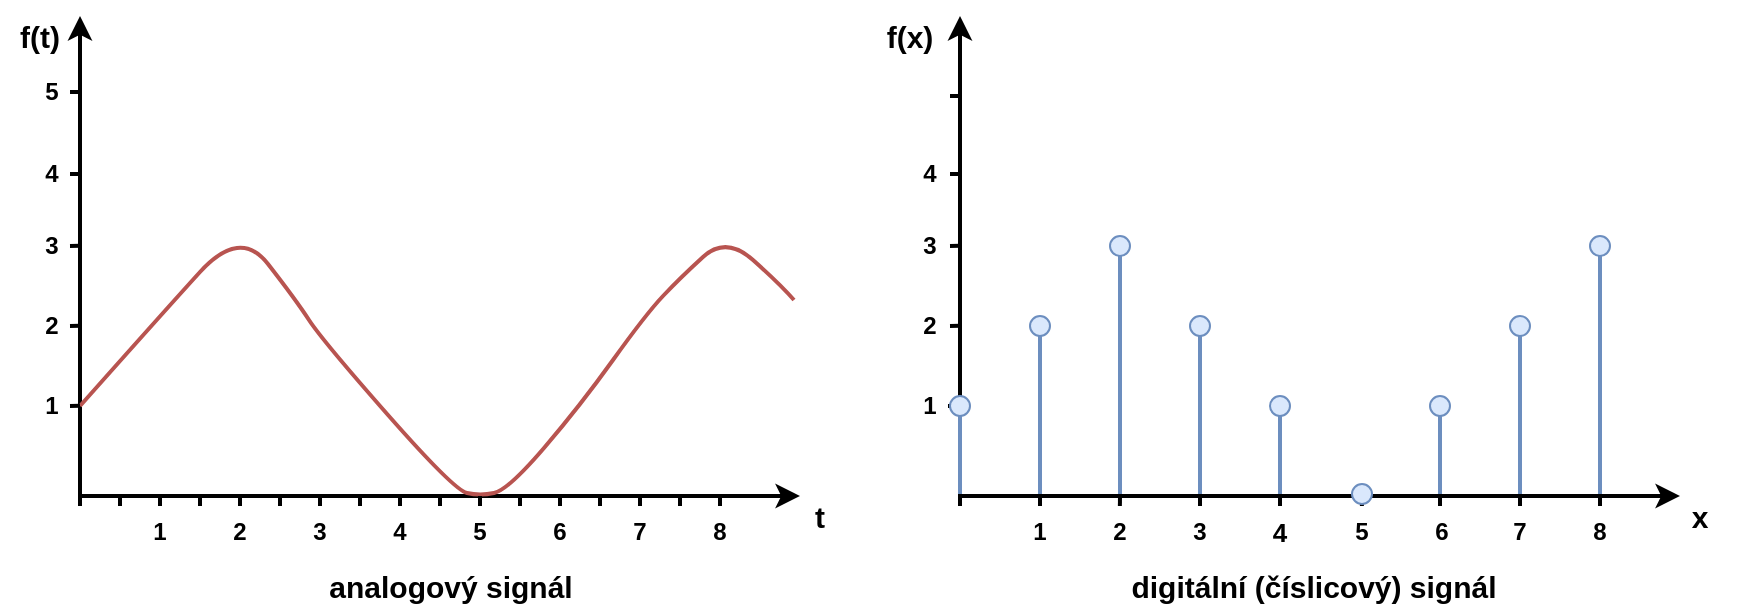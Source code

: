 <mxfile version="26.0.9">
  <diagram name="Page-1" id="dk0BLQ0vGCtDV3BGHtBp">
    <mxGraphModel dx="398" dy="232" grid="0" gridSize="10" guides="1" tooltips="1" connect="1" arrows="1" fold="1" page="1" pageScale="1" pageWidth="1169" pageHeight="827" math="0" shadow="0">
      <root>
        <mxCell id="0" />
        <mxCell id="1" parent="0" />
        <mxCell id="KzrMxSu9E95NkVSmFdwG-59" value="" style="endArrow=none;html=1;rounded=0;strokeWidth=2;" parent="1" edge="1">
          <mxGeometry width="50" height="50" relative="1" as="geometry">
            <mxPoint x="514" y="475" as="sourcePoint" />
            <mxPoint x="520" y="474.92" as="targetPoint" />
          </mxGeometry>
        </mxCell>
        <mxCell id="KzrMxSu9E95NkVSmFdwG-36" value="" style="endArrow=none;html=1;rounded=0;strokeWidth=2;" parent="1" edge="1">
          <mxGeometry width="50" height="50" relative="1" as="geometry">
            <mxPoint x="520" y="525" as="sourcePoint" />
            <mxPoint x="520" y="514" as="targetPoint" />
          </mxGeometry>
        </mxCell>
        <mxCell id="KzrMxSu9E95NkVSmFdwG-35" value="" style="endArrow=none;html=1;rounded=0;strokeWidth=2;" parent="1" edge="1">
          <mxGeometry width="50" height="50" relative="1" as="geometry">
            <mxPoint x="560" y="525" as="sourcePoint" />
            <mxPoint x="560" y="520" as="targetPoint" />
          </mxGeometry>
        </mxCell>
        <mxCell id="KzrMxSu9E95NkVSmFdwG-34" value="" style="endArrow=none;html=1;rounded=0;strokeWidth=2;" parent="1" edge="1">
          <mxGeometry width="50" height="50" relative="1" as="geometry">
            <mxPoint x="599.94" y="525" as="sourcePoint" />
            <mxPoint x="600" y="520" as="targetPoint" />
          </mxGeometry>
        </mxCell>
        <mxCell id="KzrMxSu9E95NkVSmFdwG-33" value="" style="endArrow=none;html=1;rounded=0;strokeWidth=2;" parent="1" edge="1">
          <mxGeometry width="50" height="50" relative="1" as="geometry">
            <mxPoint x="640" y="525" as="sourcePoint" />
            <mxPoint x="640" y="520" as="targetPoint" />
          </mxGeometry>
        </mxCell>
        <mxCell id="KzrMxSu9E95NkVSmFdwG-32" value="" style="endArrow=none;html=1;rounded=0;strokeWidth=2;" parent="1" edge="1">
          <mxGeometry width="50" height="50" relative="1" as="geometry">
            <mxPoint x="680" y="525" as="sourcePoint" />
            <mxPoint x="680" y="520" as="targetPoint" />
          </mxGeometry>
        </mxCell>
        <mxCell id="KzrMxSu9E95NkVSmFdwG-31" value="" style="endArrow=none;html=1;rounded=0;strokeWidth=2;" parent="1" edge="1">
          <mxGeometry width="50" height="50" relative="1" as="geometry">
            <mxPoint x="720.94" y="525" as="sourcePoint" />
            <mxPoint x="720.94" y="514" as="targetPoint" />
          </mxGeometry>
        </mxCell>
        <mxCell id="KzrMxSu9E95NkVSmFdwG-30" value="" style="endArrow=none;html=1;rounded=0;strokeWidth=2;" parent="1" edge="1">
          <mxGeometry width="50" height="50" relative="1" as="geometry">
            <mxPoint x="840" y="525" as="sourcePoint" />
            <mxPoint x="840" y="520" as="targetPoint" />
          </mxGeometry>
        </mxCell>
        <mxCell id="KzrMxSu9E95NkVSmFdwG-28" value="" style="endArrow=none;html=1;rounded=0;strokeWidth=2;" parent="1" edge="1">
          <mxGeometry width="50" height="50" relative="1" as="geometry">
            <mxPoint x="800" y="525" as="sourcePoint" />
            <mxPoint x="800" y="520" as="targetPoint" />
          </mxGeometry>
        </mxCell>
        <mxCell id="KzrMxSu9E95NkVSmFdwG-27" value="" style="endArrow=none;html=1;rounded=0;strokeWidth=2;" parent="1" edge="1">
          <mxGeometry width="50" height="50" relative="1" as="geometry">
            <mxPoint x="760" y="525" as="sourcePoint" />
            <mxPoint x="760" y="520" as="targetPoint" />
          </mxGeometry>
        </mxCell>
        <mxCell id="e5i2rdITL7y43TCx04cZ-5" value="" style="endArrow=classic;html=1;rounded=0;strokeWidth=2;" parent="1" edge="1">
          <mxGeometry width="50" height="50" relative="1" as="geometry">
            <mxPoint x="80" y="520" as="sourcePoint" />
            <mxPoint x="440" y="520" as="targetPoint" />
          </mxGeometry>
        </mxCell>
        <mxCell id="e5i2rdITL7y43TCx04cZ-6" value="" style="endArrow=classic;html=1;rounded=0;strokeWidth=2;" parent="1" edge="1">
          <mxGeometry width="50" height="50" relative="1" as="geometry">
            <mxPoint x="80" y="520" as="sourcePoint" />
            <mxPoint x="80" y="280" as="targetPoint" />
          </mxGeometry>
        </mxCell>
        <mxCell id="e5i2rdITL7y43TCx04cZ-7" value="" style="curved=1;endArrow=none;html=1;rounded=0;fillColor=#f8cecc;strokeColor=#b85450;startFill=0;strokeWidth=2;" parent="1" edge="1">
          <mxGeometry width="50" height="50" relative="1" as="geometry">
            <mxPoint x="80" y="475" as="sourcePoint" />
            <mxPoint x="437" y="422" as="targetPoint" />
            <Array as="points">
              <mxPoint x="120" y="430" />
              <mxPoint x="160" y="386" />
              <mxPoint x="188" y="422" />
              <mxPoint x="201" y="442" />
              <mxPoint x="267" y="517" />
              <mxPoint x="280" y="520" />
              <mxPoint x="294" y="517" />
              <mxPoint x="330" y="475" />
              <mxPoint x="363" y="429" />
              <mxPoint x="380" y="411" />
              <mxPoint x="403" y="390" />
              <mxPoint x="430" y="414" />
            </Array>
          </mxGeometry>
        </mxCell>
        <mxCell id="e5i2rdITL7y43TCx04cZ-8" value="&lt;font style=&quot;font-size: 15px;&quot;&gt;&lt;b style=&quot;&quot;&gt;f(t)&lt;/b&gt;&lt;/font&gt;" style="text;html=1;align=center;verticalAlign=middle;whiteSpace=wrap;rounded=0;" parent="1" vertex="1">
          <mxGeometry x="40" y="280" width="40" height="20" as="geometry" />
        </mxCell>
        <mxCell id="e5i2rdITL7y43TCx04cZ-9" value="&lt;b style=&quot;&quot;&gt;&lt;font style=&quot;font-size: 15px;&quot;&gt;t&lt;/font&gt;&lt;/b&gt;" style="text;html=1;align=center;verticalAlign=middle;whiteSpace=wrap;rounded=0;" parent="1" vertex="1">
          <mxGeometry x="430" y="520" width="40" height="20" as="geometry" />
        </mxCell>
        <mxCell id="e5i2rdITL7y43TCx04cZ-10" value="" style="endArrow=classic;html=1;rounded=0;strokeWidth=2;" parent="1" edge="1">
          <mxGeometry width="50" height="50" relative="1" as="geometry">
            <mxPoint x="520" y="520" as="sourcePoint" />
            <mxPoint x="880" y="520" as="targetPoint" />
          </mxGeometry>
        </mxCell>
        <mxCell id="e5i2rdITL7y43TCx04cZ-11" value="" style="endArrow=classic;html=1;rounded=0;strokeWidth=2;" parent="1" source="e5i2rdITL7y43TCx04cZ-23" edge="1">
          <mxGeometry width="50" height="50" relative="1" as="geometry">
            <mxPoint x="520" y="520" as="sourcePoint" />
            <mxPoint x="520" y="280" as="targetPoint" />
          </mxGeometry>
        </mxCell>
        <mxCell id="e5i2rdITL7y43TCx04cZ-13" value="&lt;font style=&quot;font-size: 15px;&quot;&gt;&lt;b style=&quot;&quot;&gt;f(x)&lt;/b&gt;&lt;/font&gt;" style="text;html=1;align=center;verticalAlign=middle;whiteSpace=wrap;rounded=0;" parent="1" vertex="1">
          <mxGeometry x="475" y="280" width="40" height="20" as="geometry" />
        </mxCell>
        <mxCell id="e5i2rdITL7y43TCx04cZ-14" value="&lt;b style=&quot;&quot;&gt;&lt;font style=&quot;font-size: 15px;&quot;&gt;x&lt;/font&gt;&lt;/b&gt;" style="text;html=1;align=center;verticalAlign=middle;whiteSpace=wrap;rounded=0;" parent="1" vertex="1">
          <mxGeometry x="870" y="520" width="40" height="20" as="geometry" />
        </mxCell>
        <mxCell id="e5i2rdITL7y43TCx04cZ-15" value="" style="endArrow=none;html=1;rounded=0;fillColor=#dae8fc;strokeColor=#6c8ebf;strokeWidth=2;" parent="1" edge="1">
          <mxGeometry width="50" height="50" relative="1" as="geometry">
            <mxPoint x="560" y="519" as="sourcePoint" />
            <mxPoint x="560" y="440" as="targetPoint" />
          </mxGeometry>
        </mxCell>
        <mxCell id="e5i2rdITL7y43TCx04cZ-16" value="" style="endArrow=none;html=1;rounded=0;fillColor=#dae8fc;strokeColor=#6c8ebf;strokeWidth=2;" parent="1" edge="1">
          <mxGeometry width="50" height="50" relative="1" as="geometry">
            <mxPoint x="520" y="519" as="sourcePoint" />
            <mxPoint x="520" y="480" as="targetPoint" />
          </mxGeometry>
        </mxCell>
        <mxCell id="e5i2rdITL7y43TCx04cZ-17" value="" style="endArrow=none;html=1;rounded=0;fillColor=#dae8fc;strokeColor=#6c8ebf;strokeWidth=2;" parent="1" edge="1">
          <mxGeometry width="50" height="50" relative="1" as="geometry">
            <mxPoint x="600" y="519" as="sourcePoint" />
            <mxPoint x="600" y="400" as="targetPoint" />
          </mxGeometry>
        </mxCell>
        <mxCell id="e5i2rdITL7y43TCx04cZ-18" value="" style="endArrow=none;html=1;rounded=0;fillColor=#dae8fc;strokeColor=#6c8ebf;strokeWidth=2;" parent="1" edge="1">
          <mxGeometry width="50" height="50" relative="1" as="geometry">
            <mxPoint x="640" y="519" as="sourcePoint" />
            <mxPoint x="640" y="440" as="targetPoint" />
          </mxGeometry>
        </mxCell>
        <mxCell id="e5i2rdITL7y43TCx04cZ-19" value="" style="endArrow=none;html=1;rounded=0;fillColor=#dae8fc;strokeColor=#6c8ebf;strokeWidth=2;" parent="1" edge="1">
          <mxGeometry width="50" height="50" relative="1" as="geometry">
            <mxPoint x="680" y="519" as="sourcePoint" />
            <mxPoint x="680" y="480" as="targetPoint" />
          </mxGeometry>
        </mxCell>
        <mxCell id="e5i2rdITL7y43TCx04cZ-20" value="" style="endArrow=none;html=1;rounded=0;fillColor=#dae8fc;strokeColor=#6c8ebf;strokeWidth=2;" parent="1" edge="1">
          <mxGeometry width="50" height="50" relative="1" as="geometry">
            <mxPoint x="760" y="519" as="sourcePoint" />
            <mxPoint x="760" y="480" as="targetPoint" />
          </mxGeometry>
        </mxCell>
        <mxCell id="e5i2rdITL7y43TCx04cZ-21" value="" style="endArrow=none;html=1;rounded=0;fillColor=#dae8fc;strokeColor=#6c8ebf;strokeWidth=2;" parent="1" edge="1">
          <mxGeometry width="50" height="50" relative="1" as="geometry">
            <mxPoint x="800" y="519" as="sourcePoint" />
            <mxPoint x="800" y="440" as="targetPoint" />
          </mxGeometry>
        </mxCell>
        <mxCell id="e5i2rdITL7y43TCx04cZ-22" value="" style="endArrow=none;html=1;rounded=0;fillColor=#dae8fc;strokeColor=#6c8ebf;strokeWidth=2;" parent="1" edge="1">
          <mxGeometry width="50" height="50" relative="1" as="geometry">
            <mxPoint x="840" y="519" as="sourcePoint" />
            <mxPoint x="840" y="400" as="targetPoint" />
          </mxGeometry>
        </mxCell>
        <mxCell id="e5i2rdITL7y43TCx04cZ-23" value="" style="ellipse;whiteSpace=wrap;html=1;aspect=fixed;fillColor=#dae8fc;strokeColor=#6c8ebf;" parent="1" vertex="1">
          <mxGeometry x="515" y="470" width="10" height="10" as="geometry" />
        </mxCell>
        <mxCell id="e5i2rdITL7y43TCx04cZ-30" value="" style="ellipse;whiteSpace=wrap;html=1;aspect=fixed;fillColor=#dae8fc;strokeColor=#6c8ebf;" parent="1" vertex="1">
          <mxGeometry x="555" y="430" width="10" height="10" as="geometry" />
        </mxCell>
        <mxCell id="e5i2rdITL7y43TCx04cZ-31" value="" style="ellipse;whiteSpace=wrap;html=1;aspect=fixed;fillColor=#dae8fc;strokeColor=#6c8ebf;" parent="1" vertex="1">
          <mxGeometry x="595" y="390" width="10" height="10" as="geometry" />
        </mxCell>
        <mxCell id="e5i2rdITL7y43TCx04cZ-32" value="" style="ellipse;whiteSpace=wrap;html=1;aspect=fixed;fillColor=#dae8fc;strokeColor=#6c8ebf;" parent="1" vertex="1">
          <mxGeometry x="635" y="430" width="10" height="10" as="geometry" />
        </mxCell>
        <mxCell id="e5i2rdITL7y43TCx04cZ-33" value="" style="ellipse;whiteSpace=wrap;html=1;aspect=fixed;fillColor=#dae8fc;strokeColor=#6c8ebf;" parent="1" vertex="1">
          <mxGeometry x="675" y="470" width="10" height="10" as="geometry" />
        </mxCell>
        <mxCell id="e5i2rdITL7y43TCx04cZ-34" value="" style="ellipse;whiteSpace=wrap;html=1;aspect=fixed;fillColor=#dae8fc;strokeColor=#6c8ebf;" parent="1" vertex="1">
          <mxGeometry x="716" y="514" width="10" height="10" as="geometry" />
        </mxCell>
        <mxCell id="e5i2rdITL7y43TCx04cZ-35" value="" style="ellipse;whiteSpace=wrap;html=1;aspect=fixed;fillColor=#dae8fc;strokeColor=#6c8ebf;" parent="1" vertex="1">
          <mxGeometry x="755" y="470" width="10" height="10" as="geometry" />
        </mxCell>
        <mxCell id="e5i2rdITL7y43TCx04cZ-36" value="" style="ellipse;whiteSpace=wrap;html=1;aspect=fixed;fillColor=#dae8fc;strokeColor=#6c8ebf;" parent="1" vertex="1">
          <mxGeometry x="795" y="430" width="10" height="10" as="geometry" />
        </mxCell>
        <mxCell id="e5i2rdITL7y43TCx04cZ-37" value="" style="ellipse;whiteSpace=wrap;html=1;aspect=fixed;fillColor=#dae8fc;strokeColor=#6c8ebf;" parent="1" vertex="1">
          <mxGeometry x="835" y="390" width="10" height="10" as="geometry" />
        </mxCell>
        <mxCell id="KzrMxSu9E95NkVSmFdwG-37" value="" style="endArrow=none;html=1;rounded=0;strokeWidth=2;" parent="1" edge="1">
          <mxGeometry width="50" height="50" relative="1" as="geometry">
            <mxPoint x="400" y="525" as="sourcePoint" />
            <mxPoint x="400" y="520" as="targetPoint" />
          </mxGeometry>
        </mxCell>
        <mxCell id="KzrMxSu9E95NkVSmFdwG-38" value="" style="endArrow=none;html=1;rounded=0;strokeWidth=2;" parent="1" edge="1">
          <mxGeometry width="50" height="50" relative="1" as="geometry">
            <mxPoint x="380" y="525" as="sourcePoint" />
            <mxPoint x="380" y="520" as="targetPoint" />
          </mxGeometry>
        </mxCell>
        <mxCell id="KzrMxSu9E95NkVSmFdwG-39" value="" style="endArrow=none;html=1;rounded=0;strokeWidth=2;" parent="1" edge="1">
          <mxGeometry width="50" height="50" relative="1" as="geometry">
            <mxPoint x="360" y="525" as="sourcePoint" />
            <mxPoint x="360" y="520" as="targetPoint" />
          </mxGeometry>
        </mxCell>
        <mxCell id="KzrMxSu9E95NkVSmFdwG-40" value="" style="endArrow=none;html=1;rounded=0;strokeWidth=2;" parent="1" edge="1">
          <mxGeometry width="50" height="50" relative="1" as="geometry">
            <mxPoint x="340" y="525" as="sourcePoint" />
            <mxPoint x="340" y="520" as="targetPoint" />
          </mxGeometry>
        </mxCell>
        <mxCell id="KzrMxSu9E95NkVSmFdwG-41" value="" style="endArrow=none;html=1;rounded=0;strokeWidth=2;" parent="1" edge="1">
          <mxGeometry width="50" height="50" relative="1" as="geometry">
            <mxPoint x="320" y="525" as="sourcePoint" />
            <mxPoint x="320" y="520" as="targetPoint" />
          </mxGeometry>
        </mxCell>
        <mxCell id="KzrMxSu9E95NkVSmFdwG-42" value="" style="endArrow=none;html=1;rounded=0;strokeWidth=2;" parent="1" edge="1">
          <mxGeometry width="50" height="50" relative="1" as="geometry">
            <mxPoint x="300" y="525" as="sourcePoint" />
            <mxPoint x="300" y="520" as="targetPoint" />
          </mxGeometry>
        </mxCell>
        <mxCell id="KzrMxSu9E95NkVSmFdwG-43" value="" style="endArrow=none;html=1;rounded=0;strokeWidth=2;" parent="1" edge="1">
          <mxGeometry width="50" height="50" relative="1" as="geometry">
            <mxPoint x="280" y="525" as="sourcePoint" />
            <mxPoint x="280" y="520" as="targetPoint" />
          </mxGeometry>
        </mxCell>
        <mxCell id="KzrMxSu9E95NkVSmFdwG-44" value="" style="endArrow=none;html=1;rounded=0;strokeWidth=2;" parent="1" edge="1">
          <mxGeometry width="50" height="50" relative="1" as="geometry">
            <mxPoint x="260" y="525" as="sourcePoint" />
            <mxPoint x="260" y="520" as="targetPoint" />
          </mxGeometry>
        </mxCell>
        <mxCell id="KzrMxSu9E95NkVSmFdwG-45" value="" style="endArrow=none;html=1;rounded=0;strokeWidth=2;" parent="1" edge="1">
          <mxGeometry width="50" height="50" relative="1" as="geometry">
            <mxPoint x="240" y="525" as="sourcePoint" />
            <mxPoint x="240" y="520" as="targetPoint" />
          </mxGeometry>
        </mxCell>
        <mxCell id="KzrMxSu9E95NkVSmFdwG-46" value="" style="endArrow=none;html=1;rounded=0;strokeWidth=2;" parent="1" edge="1">
          <mxGeometry width="50" height="50" relative="1" as="geometry">
            <mxPoint x="220" y="525" as="sourcePoint" />
            <mxPoint x="220" y="520" as="targetPoint" />
          </mxGeometry>
        </mxCell>
        <mxCell id="KzrMxSu9E95NkVSmFdwG-47" value="" style="endArrow=none;html=1;rounded=0;strokeWidth=2;" parent="1" edge="1">
          <mxGeometry width="50" height="50" relative="1" as="geometry">
            <mxPoint x="200" y="525" as="sourcePoint" />
            <mxPoint x="200" y="520" as="targetPoint" />
          </mxGeometry>
        </mxCell>
        <mxCell id="KzrMxSu9E95NkVSmFdwG-48" value="" style="endArrow=none;html=1;rounded=0;strokeWidth=2;" parent="1" edge="1">
          <mxGeometry width="50" height="50" relative="1" as="geometry">
            <mxPoint x="180" y="525" as="sourcePoint" />
            <mxPoint x="180" y="520" as="targetPoint" />
          </mxGeometry>
        </mxCell>
        <mxCell id="KzrMxSu9E95NkVSmFdwG-49" value="" style="endArrow=none;html=1;rounded=0;strokeWidth=2;" parent="1" edge="1">
          <mxGeometry width="50" height="50" relative="1" as="geometry">
            <mxPoint x="160" y="525" as="sourcePoint" />
            <mxPoint x="160" y="520" as="targetPoint" />
          </mxGeometry>
        </mxCell>
        <mxCell id="KzrMxSu9E95NkVSmFdwG-50" value="" style="endArrow=none;html=1;rounded=0;strokeWidth=2;" parent="1" edge="1">
          <mxGeometry width="50" height="50" relative="1" as="geometry">
            <mxPoint x="140" y="525" as="sourcePoint" />
            <mxPoint x="140" y="520" as="targetPoint" />
          </mxGeometry>
        </mxCell>
        <mxCell id="KzrMxSu9E95NkVSmFdwG-51" value="" style="endArrow=none;html=1;rounded=0;strokeWidth=2;" parent="1" edge="1">
          <mxGeometry width="50" height="50" relative="1" as="geometry">
            <mxPoint x="120" y="525" as="sourcePoint" />
            <mxPoint x="120" y="520" as="targetPoint" />
          </mxGeometry>
        </mxCell>
        <mxCell id="KzrMxSu9E95NkVSmFdwG-52" value="" style="endArrow=none;html=1;rounded=0;strokeWidth=2;" parent="1" edge="1">
          <mxGeometry width="50" height="50" relative="1" as="geometry">
            <mxPoint x="100" y="525" as="sourcePoint" />
            <mxPoint x="100" y="519" as="targetPoint" />
          </mxGeometry>
        </mxCell>
        <mxCell id="KzrMxSu9E95NkVSmFdwG-53" value="" style="endArrow=none;html=1;rounded=0;strokeWidth=2;" parent="1" edge="1">
          <mxGeometry width="50" height="50" relative="1" as="geometry">
            <mxPoint x="80" y="525" as="sourcePoint" />
            <mxPoint x="80" y="514" as="targetPoint" />
          </mxGeometry>
        </mxCell>
        <mxCell id="KzrMxSu9E95NkVSmFdwG-54" value="" style="endArrow=none;html=1;rounded=0;strokeWidth=2;" parent="1" edge="1">
          <mxGeometry width="50" height="50" relative="1" as="geometry">
            <mxPoint x="75" y="475" as="sourcePoint" />
            <mxPoint x="80" y="474.91" as="targetPoint" />
          </mxGeometry>
        </mxCell>
        <mxCell id="KzrMxSu9E95NkVSmFdwG-55" value="" style="endArrow=none;html=1;rounded=0;strokeWidth=2;" parent="1" edge="1">
          <mxGeometry width="50" height="50" relative="1" as="geometry">
            <mxPoint x="75" y="435" as="sourcePoint" />
            <mxPoint x="80" y="434.91" as="targetPoint" />
          </mxGeometry>
        </mxCell>
        <mxCell id="KzrMxSu9E95NkVSmFdwG-56" value="" style="endArrow=none;html=1;rounded=0;strokeWidth=2;" parent="1" edge="1">
          <mxGeometry width="50" height="50" relative="1" as="geometry">
            <mxPoint x="75" y="395" as="sourcePoint" />
            <mxPoint x="80" y="394.91" as="targetPoint" />
          </mxGeometry>
        </mxCell>
        <mxCell id="KzrMxSu9E95NkVSmFdwG-57" value="" style="endArrow=none;html=1;rounded=0;strokeWidth=2;" parent="1" edge="1">
          <mxGeometry width="50" height="50" relative="1" as="geometry">
            <mxPoint x="75" y="359" as="sourcePoint" />
            <mxPoint x="80" y="359" as="targetPoint" />
          </mxGeometry>
        </mxCell>
        <mxCell id="KzrMxSu9E95NkVSmFdwG-58" value="" style="endArrow=none;html=1;rounded=0;strokeWidth=2;" parent="1" edge="1">
          <mxGeometry width="50" height="50" relative="1" as="geometry">
            <mxPoint x="75" y="318" as="sourcePoint" />
            <mxPoint x="80" y="318" as="targetPoint" />
          </mxGeometry>
        </mxCell>
        <mxCell id="KzrMxSu9E95NkVSmFdwG-60" value="" style="endArrow=none;html=1;rounded=0;strokeWidth=2;" parent="1" edge="1">
          <mxGeometry width="50" height="50" relative="1" as="geometry">
            <mxPoint x="515" y="395" as="sourcePoint" />
            <mxPoint x="520" y="394.92" as="targetPoint" />
            <Array as="points">
              <mxPoint x="520" y="394.92" />
            </Array>
          </mxGeometry>
        </mxCell>
        <mxCell id="KzrMxSu9E95NkVSmFdwG-61" value="" style="endArrow=none;html=1;rounded=0;strokeWidth=2;" parent="1" edge="1">
          <mxGeometry width="50" height="50" relative="1" as="geometry">
            <mxPoint x="515" y="435" as="sourcePoint" />
            <mxPoint x="520" y="434.92" as="targetPoint" />
          </mxGeometry>
        </mxCell>
        <mxCell id="KzrMxSu9E95NkVSmFdwG-65" value="" style="endArrow=none;html=1;rounded=0;strokeWidth=2;" parent="1" edge="1">
          <mxGeometry width="50" height="50" relative="1" as="geometry">
            <mxPoint x="515" y="359" as="sourcePoint" />
            <mxPoint x="520" y="359" as="targetPoint" />
            <Array as="points">
              <mxPoint x="520" y="359" />
            </Array>
          </mxGeometry>
        </mxCell>
        <mxCell id="KzrMxSu9E95NkVSmFdwG-67" value="" style="endArrow=none;html=1;rounded=0;strokeWidth=2;" parent="1" edge="1">
          <mxGeometry width="50" height="50" relative="1" as="geometry">
            <mxPoint x="515" y="320" as="sourcePoint" />
            <mxPoint x="520" y="320" as="targetPoint" />
            <Array as="points">
              <mxPoint x="520" y="320" />
            </Array>
          </mxGeometry>
        </mxCell>
        <mxCell id="KzrMxSu9E95NkVSmFdwG-68" value="&lt;font style=&quot;font-size: 15px;&quot;&gt;&lt;b style=&quot;&quot;&gt;analogový signál&lt;/b&gt;&lt;/font&gt;" style="text;html=1;align=center;verticalAlign=middle;whiteSpace=wrap;rounded=0;" parent="1" vertex="1">
          <mxGeometry x="186" y="555" width="159" height="20" as="geometry" />
        </mxCell>
        <mxCell id="KzrMxSu9E95NkVSmFdwG-69" value="&lt;font style=&quot;font-size: 15px;&quot;&gt;&lt;b style=&quot;&quot;&gt;digitální (číslicový) signál&lt;/b&gt;&lt;/font&gt;" style="text;html=1;align=center;verticalAlign=middle;whiteSpace=wrap;rounded=0;" parent="1" vertex="1">
          <mxGeometry x="585" y="555" width="224" height="20" as="geometry" />
        </mxCell>
        <mxCell id="KzrMxSu9E95NkVSmFdwG-71" value="&lt;font&gt;&lt;b style=&quot;&quot;&gt;1&lt;/b&gt;&lt;/font&gt;" style="text;html=1;align=center;verticalAlign=middle;whiteSpace=wrap;rounded=0;" parent="1" vertex="1">
          <mxGeometry x="485" y="465" width="40" height="20" as="geometry" />
        </mxCell>
        <mxCell id="KzrMxSu9E95NkVSmFdwG-72" value="&lt;font&gt;&lt;b style=&quot;&quot;&gt;2&lt;/b&gt;&lt;/font&gt;" style="text;html=1;align=center;verticalAlign=middle;whiteSpace=wrap;rounded=0;" parent="1" vertex="1">
          <mxGeometry x="485" y="425" width="40" height="20" as="geometry" />
        </mxCell>
        <mxCell id="KzrMxSu9E95NkVSmFdwG-73" value="&lt;font&gt;&lt;b style=&quot;&quot;&gt;3&lt;/b&gt;&lt;/font&gt;" style="text;html=1;align=center;verticalAlign=middle;whiteSpace=wrap;rounded=0;" parent="1" vertex="1">
          <mxGeometry x="485" y="385" width="40" height="20" as="geometry" />
        </mxCell>
        <mxCell id="KzrMxSu9E95NkVSmFdwG-74" value="&lt;font&gt;&lt;b style=&quot;&quot;&gt;4&lt;/b&gt;&lt;/font&gt;" style="text;html=1;align=center;verticalAlign=middle;whiteSpace=wrap;rounded=0;" parent="1" vertex="1">
          <mxGeometry x="485" y="349" width="40" height="20" as="geometry" />
        </mxCell>
        <mxCell id="KzrMxSu9E95NkVSmFdwG-75" value="&lt;font&gt;&lt;b style=&quot;&quot;&gt;1&lt;/b&gt;&lt;/font&gt;" style="text;html=1;align=center;verticalAlign=middle;whiteSpace=wrap;rounded=0;" parent="1" vertex="1">
          <mxGeometry x="540" y="528" width="40" height="20" as="geometry" />
        </mxCell>
        <mxCell id="KzrMxSu9E95NkVSmFdwG-76" value="&lt;font&gt;&lt;b style=&quot;&quot;&gt;2&lt;/b&gt;&lt;/font&gt;" style="text;html=1;align=center;verticalAlign=middle;whiteSpace=wrap;rounded=0;" parent="1" vertex="1">
          <mxGeometry x="580" y="528" width="40" height="20" as="geometry" />
        </mxCell>
        <mxCell id="KzrMxSu9E95NkVSmFdwG-77" value="&lt;font&gt;&lt;b style=&quot;&quot;&gt;3&lt;/b&gt;&lt;/font&gt;" style="text;html=1;align=center;verticalAlign=middle;whiteSpace=wrap;rounded=0;" parent="1" vertex="1">
          <mxGeometry x="620" y="528" width="40" height="20" as="geometry" />
        </mxCell>
        <mxCell id="KzrMxSu9E95NkVSmFdwG-78" value="&lt;font style=&quot;font-size: 13px;&quot;&gt;&lt;b style=&quot;&quot;&gt;4&lt;/b&gt;&lt;/font&gt;" style="text;html=1;align=center;verticalAlign=middle;whiteSpace=wrap;rounded=0;" parent="1" vertex="1">
          <mxGeometry x="660" y="528" width="40" height="20" as="geometry" />
        </mxCell>
        <mxCell id="KzrMxSu9E95NkVSmFdwG-79" value="&lt;font&gt;&lt;b style=&quot;&quot;&gt;5&lt;/b&gt;&lt;/font&gt;" style="text;html=1;align=center;verticalAlign=middle;whiteSpace=wrap;rounded=0;" parent="1" vertex="1">
          <mxGeometry x="701" y="528" width="40" height="20" as="geometry" />
        </mxCell>
        <mxCell id="KzrMxSu9E95NkVSmFdwG-80" value="&lt;font&gt;&lt;b style=&quot;&quot;&gt;6&lt;/b&gt;&lt;/font&gt;" style="text;html=1;align=center;verticalAlign=middle;whiteSpace=wrap;rounded=0;" parent="1" vertex="1">
          <mxGeometry x="741" y="528" width="40" height="20" as="geometry" />
        </mxCell>
        <mxCell id="KzrMxSu9E95NkVSmFdwG-81" value="&lt;font&gt;&lt;b style=&quot;&quot;&gt;7&lt;/b&gt;&lt;/font&gt;" style="text;html=1;align=center;verticalAlign=middle;whiteSpace=wrap;rounded=0;" parent="1" vertex="1">
          <mxGeometry x="780" y="528" width="40" height="20" as="geometry" />
        </mxCell>
        <mxCell id="KzrMxSu9E95NkVSmFdwG-82" value="&lt;font&gt;&lt;b style=&quot;&quot;&gt;8&lt;/b&gt;&lt;/font&gt;" style="text;html=1;align=center;verticalAlign=middle;whiteSpace=wrap;rounded=0;" parent="1" vertex="1">
          <mxGeometry x="820" y="528" width="40" height="20" as="geometry" />
        </mxCell>
        <mxCell id="KzrMxSu9E95NkVSmFdwG-83" value="&lt;font&gt;&lt;b style=&quot;&quot;&gt;1&lt;/b&gt;&lt;/font&gt;" style="text;html=1;align=center;verticalAlign=middle;whiteSpace=wrap;rounded=0;" parent="1" vertex="1">
          <mxGeometry x="100" y="528" width="40" height="20" as="geometry" />
        </mxCell>
        <mxCell id="KzrMxSu9E95NkVSmFdwG-84" value="&lt;font&gt;&lt;b style=&quot;&quot;&gt;2&lt;/b&gt;&lt;/font&gt;" style="text;html=1;align=center;verticalAlign=middle;whiteSpace=wrap;rounded=0;" parent="1" vertex="1">
          <mxGeometry x="140" y="528" width="40" height="20" as="geometry" />
        </mxCell>
        <mxCell id="KzrMxSu9E95NkVSmFdwG-85" value="&lt;font&gt;&lt;b style=&quot;&quot;&gt;3&lt;/b&gt;&lt;/font&gt;" style="text;html=1;align=center;verticalAlign=middle;whiteSpace=wrap;rounded=0;" parent="1" vertex="1">
          <mxGeometry x="180" y="528" width="40" height="20" as="geometry" />
        </mxCell>
        <mxCell id="KzrMxSu9E95NkVSmFdwG-86" value="&lt;font&gt;&lt;b style=&quot;&quot;&gt;4&lt;/b&gt;&lt;/font&gt;" style="text;html=1;align=center;verticalAlign=middle;whiteSpace=wrap;rounded=0;" parent="1" vertex="1">
          <mxGeometry x="220" y="528" width="40" height="20" as="geometry" />
        </mxCell>
        <mxCell id="KzrMxSu9E95NkVSmFdwG-87" value="&lt;font&gt;&lt;b style=&quot;&quot;&gt;5&lt;/b&gt;&lt;/font&gt;" style="text;html=1;align=center;verticalAlign=middle;whiteSpace=wrap;rounded=0;" parent="1" vertex="1">
          <mxGeometry x="260" y="528" width="40" height="20" as="geometry" />
        </mxCell>
        <mxCell id="KzrMxSu9E95NkVSmFdwG-88" value="&lt;font&gt;&lt;b style=&quot;&quot;&gt;6&lt;/b&gt;&lt;/font&gt;" style="text;html=1;align=center;verticalAlign=middle;whiteSpace=wrap;rounded=0;" parent="1" vertex="1">
          <mxGeometry x="300" y="528" width="40" height="20" as="geometry" />
        </mxCell>
        <mxCell id="KzrMxSu9E95NkVSmFdwG-89" value="&lt;font&gt;&lt;b style=&quot;&quot;&gt;7&lt;/b&gt;&lt;/font&gt;" style="text;html=1;align=center;verticalAlign=middle;whiteSpace=wrap;rounded=0;" parent="1" vertex="1">
          <mxGeometry x="340" y="528" width="40" height="20" as="geometry" />
        </mxCell>
        <mxCell id="KzrMxSu9E95NkVSmFdwG-90" value="&lt;font&gt;&lt;b style=&quot;&quot;&gt;8&lt;/b&gt;&lt;/font&gt;" style="text;html=1;align=center;verticalAlign=middle;whiteSpace=wrap;rounded=0;" parent="1" vertex="1">
          <mxGeometry x="380" y="528" width="40" height="20" as="geometry" />
        </mxCell>
        <mxCell id="KzrMxSu9E95NkVSmFdwG-91" value="&lt;font&gt;&lt;b style=&quot;&quot;&gt;1&lt;/b&gt;&lt;/font&gt;" style="text;html=1;align=center;verticalAlign=middle;whiteSpace=wrap;rounded=0;" parent="1" vertex="1">
          <mxGeometry x="46" y="465" width="40" height="20" as="geometry" />
        </mxCell>
        <mxCell id="KzrMxSu9E95NkVSmFdwG-92" value="&lt;font&gt;&lt;b style=&quot;&quot;&gt;2&lt;/b&gt;&lt;/font&gt;" style="text;html=1;align=center;verticalAlign=middle;whiteSpace=wrap;rounded=0;" parent="1" vertex="1">
          <mxGeometry x="46" y="425" width="40" height="20" as="geometry" />
        </mxCell>
        <mxCell id="KzrMxSu9E95NkVSmFdwG-93" value="&lt;font&gt;&lt;b style=&quot;&quot;&gt;3&lt;/b&gt;&lt;/font&gt;" style="text;html=1;align=center;verticalAlign=middle;whiteSpace=wrap;rounded=0;" parent="1" vertex="1">
          <mxGeometry x="46" y="385" width="40" height="20" as="geometry" />
        </mxCell>
        <mxCell id="KzrMxSu9E95NkVSmFdwG-94" value="&lt;font&gt;&lt;b style=&quot;&quot;&gt;4&lt;/b&gt;&lt;/font&gt;" style="text;html=1;align=center;verticalAlign=middle;whiteSpace=wrap;rounded=0;" parent="1" vertex="1">
          <mxGeometry x="46" y="349" width="40" height="20" as="geometry" />
        </mxCell>
        <mxCell id="KzrMxSu9E95NkVSmFdwG-95" value="&lt;font&gt;&lt;b style=&quot;&quot;&gt;5&lt;/b&gt;&lt;/font&gt;" style="text;html=1;align=center;verticalAlign=middle;whiteSpace=wrap;rounded=0;" parent="1" vertex="1">
          <mxGeometry x="46" y="308" width="40" height="20" as="geometry" />
        </mxCell>
      </root>
    </mxGraphModel>
  </diagram>
</mxfile>
